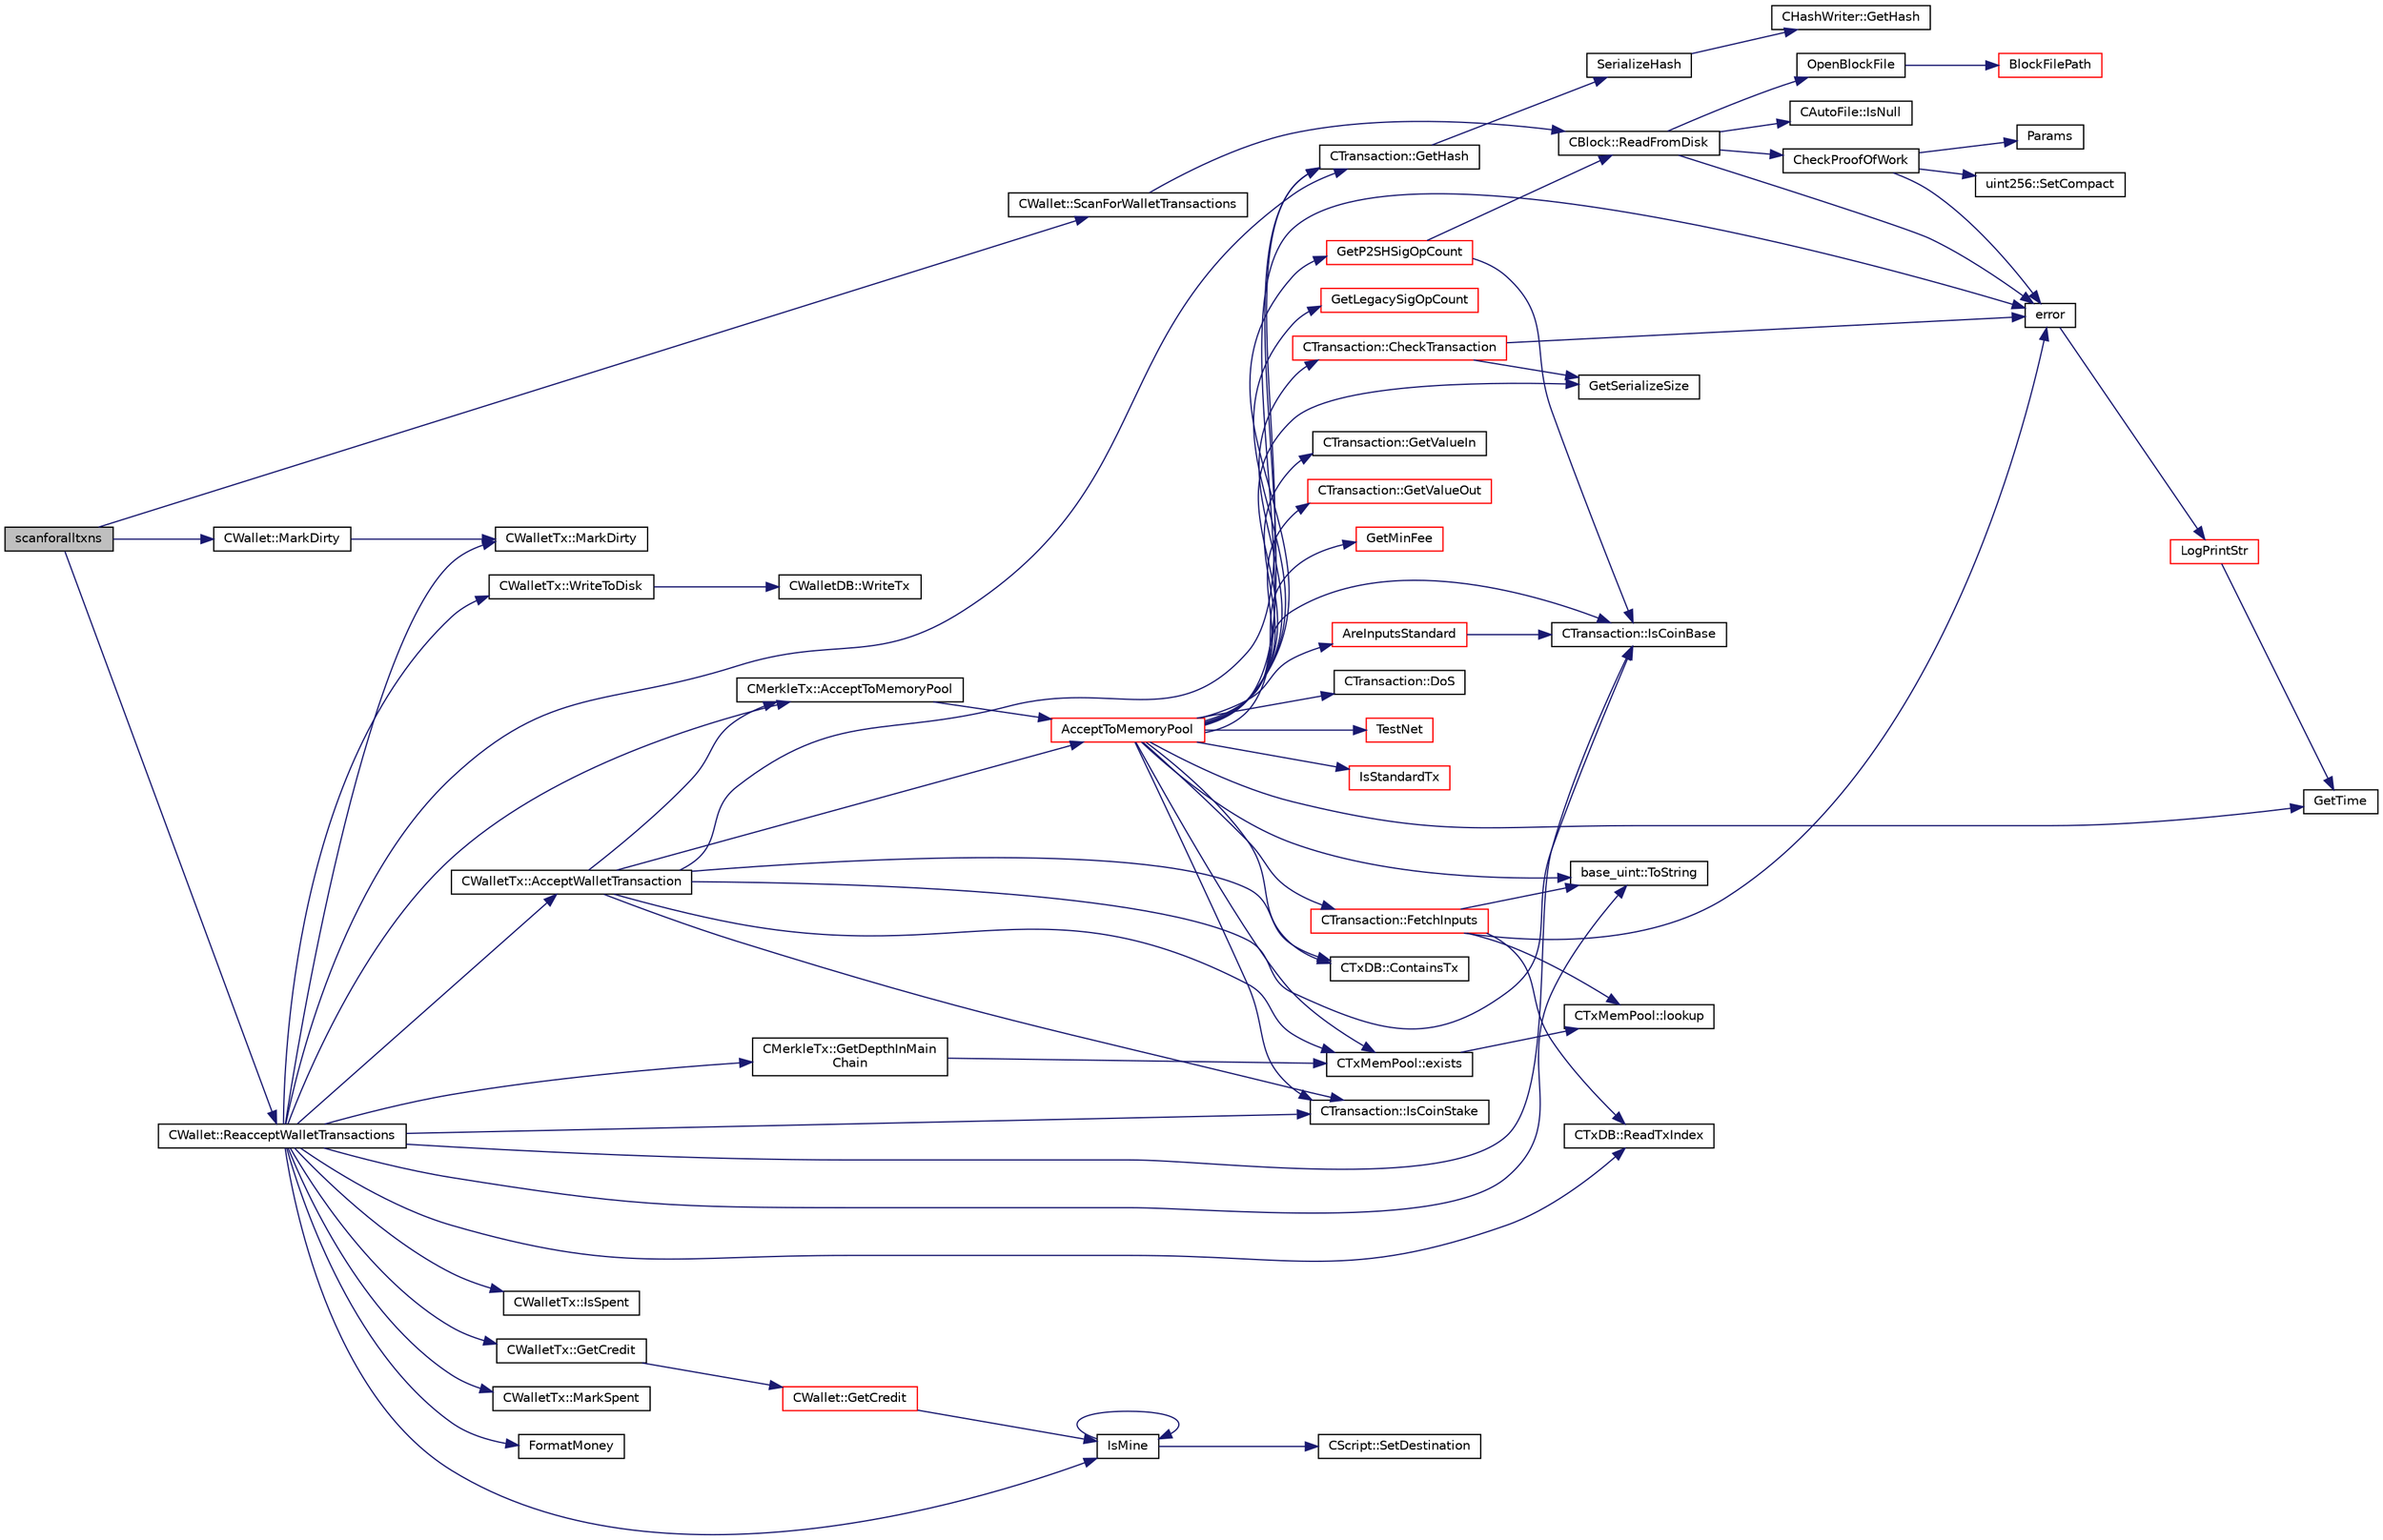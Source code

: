 digraph "scanforalltxns"
{
  edge [fontname="Helvetica",fontsize="10",labelfontname="Helvetica",labelfontsize="10"];
  node [fontname="Helvetica",fontsize="10",shape=record];
  rankdir="LR";
  Node1403 [label="scanforalltxns",height=0.2,width=0.4,color="black", fillcolor="grey75", style="filled", fontcolor="black"];
  Node1403 -> Node1404 [color="midnightblue",fontsize="10",style="solid",fontname="Helvetica"];
  Node1404 [label="CWallet::MarkDirty",height=0.2,width=0.4,color="black", fillcolor="white", style="filled",URL="$d2/de5/class_c_wallet.html#a26fd9a9f48230daf346500d2afb6115e"];
  Node1404 -> Node1405 [color="midnightblue",fontsize="10",style="solid",fontname="Helvetica"];
  Node1405 [label="CWalletTx::MarkDirty",height=0.2,width=0.4,color="black", fillcolor="white", style="filled",URL="$d6/d53/class_c_wallet_tx.html#ac8a376bcb955e437489504dc596b43cf"];
  Node1403 -> Node1406 [color="midnightblue",fontsize="10",style="solid",fontname="Helvetica"];
  Node1406 [label="CWallet::ScanForWalletTransactions",height=0.2,width=0.4,color="black", fillcolor="white", style="filled",URL="$d2/de5/class_c_wallet.html#a979a17e80e4897ed1f4ae9a4be7c493c"];
  Node1406 -> Node1407 [color="midnightblue",fontsize="10",style="solid",fontname="Helvetica"];
  Node1407 [label="CBlock::ReadFromDisk",height=0.2,width=0.4,color="black", fillcolor="white", style="filled",URL="$d3/d51/class_c_block.html#a77a1b1e9902e1e557d762f5a5f325cd8"];
  Node1407 -> Node1408 [color="midnightblue",fontsize="10",style="solid",fontname="Helvetica"];
  Node1408 [label="OpenBlockFile",height=0.2,width=0.4,color="black", fillcolor="white", style="filled",URL="$d4/dbf/main_8h.html#acaa494f20aefb99c5f5f9022a97d0040"];
  Node1408 -> Node1409 [color="midnightblue",fontsize="10",style="solid",fontname="Helvetica"];
  Node1409 [label="BlockFilePath",height=0.2,width=0.4,color="red", fillcolor="white", style="filled",URL="$df/d0a/main_8cpp.html#ac8bea30995cabddbc181f7c3b81340f0"];
  Node1407 -> Node1415 [color="midnightblue",fontsize="10",style="solid",fontname="Helvetica"];
  Node1415 [label="CAutoFile::IsNull",height=0.2,width=0.4,color="black", fillcolor="white", style="filled",URL="$df/dc9/class_c_auto_file.html#a7fd47268b6d85a89acafdb73559f8e78",tooltip="Return true if the wrapped FILE* is NULL, false otherwise. "];
  Node1407 -> Node1416 [color="midnightblue",fontsize="10",style="solid",fontname="Helvetica"];
  Node1416 [label="error",height=0.2,width=0.4,color="black", fillcolor="white", style="filled",URL="$d8/d3c/util_8h.html#af8985880cf4ef26df0a5aa2ffcb76662"];
  Node1416 -> Node1417 [color="midnightblue",fontsize="10",style="solid",fontname="Helvetica"];
  Node1417 [label="LogPrintStr",height=0.2,width=0.4,color="red", fillcolor="white", style="filled",URL="$d8/d3c/util_8h.html#afd4c3002b2797c0560adddb6af3ca1da"];
  Node1417 -> Node1420 [color="midnightblue",fontsize="10",style="solid",fontname="Helvetica"];
  Node1420 [label="GetTime",height=0.2,width=0.4,color="black", fillcolor="white", style="filled",URL="$df/d2d/util_8cpp.html#a46fac5fba8ba905b5f9acb364f5d8c6f"];
  Node1407 -> Node1421 [color="midnightblue",fontsize="10",style="solid",fontname="Helvetica"];
  Node1421 [label="CheckProofOfWork",height=0.2,width=0.4,color="black", fillcolor="white", style="filled",URL="$d1/d08/proofs_8cpp.html#a20a76dbc6ac5b8a6e0aaef85522b1069",tooltip="Check whether a block hash satisfies the proof-of-work requirement specified by nBits. "];
  Node1421 -> Node1422 [color="midnightblue",fontsize="10",style="solid",fontname="Helvetica"];
  Node1422 [label="uint256::SetCompact",height=0.2,width=0.4,color="black", fillcolor="white", style="filled",URL="$d2/d86/classuint256.html#a54bc91c8535c43f881bba1fdb11ca7fa",tooltip="The \"compact\" format is a representation of a whole number N using an unsigned 32bit number similar t..."];
  Node1421 -> Node1411 [color="midnightblue",fontsize="10",style="solid",fontname="Helvetica"];
  Node1411 [label="Params",height=0.2,width=0.4,color="black", fillcolor="white", style="filled",URL="$df/dbf/chainparams_8cpp.html#ace5c5b706d71a324a417dd2db394fd4a",tooltip="Return the currently selected parameters. "];
  Node1421 -> Node1416 [color="midnightblue",fontsize="10",style="solid",fontname="Helvetica"];
  Node1403 -> Node1423 [color="midnightblue",fontsize="10",style="solid",fontname="Helvetica"];
  Node1423 [label="CWallet::ReacceptWalletTransactions",height=0.2,width=0.4,color="black", fillcolor="white", style="filled",URL="$d2/de5/class_c_wallet.html#a796c23450c8482e10e0c75ae5c1fa8ed"];
  Node1423 -> Node1424 [color="midnightblue",fontsize="10",style="solid",fontname="Helvetica"];
  Node1424 [label="CTransaction::GetHash",height=0.2,width=0.4,color="black", fillcolor="white", style="filled",URL="$df/d43/class_c_transaction.html#a0b46d80e82ca324e82c2ce3fc1492bfa"];
  Node1424 -> Node1425 [color="midnightblue",fontsize="10",style="solid",fontname="Helvetica"];
  Node1425 [label="SerializeHash",height=0.2,width=0.4,color="black", fillcolor="white", style="filled",URL="$db/dfb/hash_8h.html#a6de694e43f17c62025c6883965b65e63"];
  Node1425 -> Node1426 [color="midnightblue",fontsize="10",style="solid",fontname="Helvetica"];
  Node1426 [label="CHashWriter::GetHash",height=0.2,width=0.4,color="black", fillcolor="white", style="filled",URL="$d2/def/class_c_hash_writer.html#ae94a937211502eabf19477630090093a"];
  Node1423 -> Node1427 [color="midnightblue",fontsize="10",style="solid",fontname="Helvetica"];
  Node1427 [label="CMerkleTx::GetDepthInMain\lChain",height=0.2,width=0.4,color="black", fillcolor="white", style="filled",URL="$d1/dff/class_c_merkle_tx.html#a887a9f1a0b7fc64b43e42cec76b38ef9"];
  Node1427 -> Node1428 [color="midnightblue",fontsize="10",style="solid",fontname="Helvetica"];
  Node1428 [label="CTxMemPool::exists",height=0.2,width=0.4,color="black", fillcolor="white", style="filled",URL="$db/d98/class_c_tx_mem_pool.html#a8b7a13b5289ab839d4460f41a7da9789"];
  Node1428 -> Node1429 [color="midnightblue",fontsize="10",style="solid",fontname="Helvetica"];
  Node1429 [label="CTxMemPool::lookup",height=0.2,width=0.4,color="black", fillcolor="white", style="filled",URL="$db/d98/class_c_tx_mem_pool.html#ad6d9966cdeb4b6586f7186e709b4e77e"];
  Node1423 -> Node1430 [color="midnightblue",fontsize="10",style="solid",fontname="Helvetica"];
  Node1430 [label="CTransaction::IsCoinBase",height=0.2,width=0.4,color="black", fillcolor="white", style="filled",URL="$df/d43/class_c_transaction.html#a96256e8ac1bf79ad9c057e48c41132dd"];
  Node1423 -> Node1431 [color="midnightblue",fontsize="10",style="solid",fontname="Helvetica"];
  Node1431 [label="CMerkleTx::AcceptToMemoryPool",height=0.2,width=0.4,color="black", fillcolor="white", style="filled",URL="$d1/dff/class_c_merkle_tx.html#a61126e811a53b941b3efdf5a4e83db90"];
  Node1431 -> Node1432 [color="midnightblue",fontsize="10",style="solid",fontname="Helvetica"];
  Node1432 [label="AcceptToMemoryPool",height=0.2,width=0.4,color="red", fillcolor="white", style="filled",URL="$df/d0a/main_8cpp.html#a07799013ae532c6cb1ec11b02f096990",tooltip="(try to) add transaction to memory pool "];
  Node1432 -> Node1433 [color="midnightblue",fontsize="10",style="solid",fontname="Helvetica"];
  Node1433 [label="CTransaction::CheckTransaction",height=0.2,width=0.4,color="red", fillcolor="white", style="filled",URL="$df/d43/class_c_transaction.html#a2104329681e2749baeeaaf47c0af482d"];
  Node1433 -> Node1416 [color="midnightblue",fontsize="10",style="solid",fontname="Helvetica"];
  Node1433 -> Node1434 [color="midnightblue",fontsize="10",style="solid",fontname="Helvetica"];
  Node1434 [label="GetSerializeSize",height=0.2,width=0.4,color="black", fillcolor="white", style="filled",URL="$df/d9d/serialize_8h.html#a48239e478ae730373d1984fe304ca025"];
  Node1432 -> Node1416 [color="midnightblue",fontsize="10",style="solid",fontname="Helvetica"];
  Node1432 -> Node1430 [color="midnightblue",fontsize="10",style="solid",fontname="Helvetica"];
  Node1432 -> Node1438 [color="midnightblue",fontsize="10",style="solid",fontname="Helvetica"];
  Node1438 [label="CTransaction::DoS",height=0.2,width=0.4,color="black", fillcolor="white", style="filled",URL="$df/d43/class_c_transaction.html#ae5f57b4b90e5a179bb359bdf72fba753"];
  Node1432 -> Node1439 [color="midnightblue",fontsize="10",style="solid",fontname="Helvetica"];
  Node1439 [label="CTransaction::IsCoinStake",height=0.2,width=0.4,color="black", fillcolor="white", style="filled",URL="$df/d43/class_c_transaction.html#ace4278a41a296d40dcf5fb2b9cf007ec"];
  Node1432 -> Node1440 [color="midnightblue",fontsize="10",style="solid",fontname="Helvetica"];
  Node1440 [label="TestNet",height=0.2,width=0.4,color="red", fillcolor="white", style="filled",URL="$d7/ddb/chainparams_8h.html#abc8c1af875107f5eac0f327bd3b8363d"];
  Node1432 -> Node1442 [color="midnightblue",fontsize="10",style="solid",fontname="Helvetica"];
  Node1442 [label="IsStandardTx",height=0.2,width=0.4,color="red", fillcolor="white", style="filled",URL="$df/d0a/main_8cpp.html#acd163a09d0e4384ebe85dead57730dd7"];
  Node1432 -> Node1424 [color="midnightblue",fontsize="10",style="solid",fontname="Helvetica"];
  Node1432 -> Node1428 [color="midnightblue",fontsize="10",style="solid",fontname="Helvetica"];
  Node1432 -> Node1461 [color="midnightblue",fontsize="10",style="solid",fontname="Helvetica"];
  Node1461 [label="CTxDB::ContainsTx",height=0.2,width=0.4,color="black", fillcolor="white", style="filled",URL="$d9/d8d/class_c_tx_d_b.html#a09b87317101ed16b6ad99794279f4c2d"];
  Node1432 -> Node1462 [color="midnightblue",fontsize="10",style="solid",fontname="Helvetica"];
  Node1462 [label="CTransaction::FetchInputs",height=0.2,width=0.4,color="red", fillcolor="white", style="filled",URL="$df/d43/class_c_transaction.html#a5a4967303d3b588a120687f3ed1f4b0a",tooltip="Fetch from memory and/or disk. "];
  Node1462 -> Node1463 [color="midnightblue",fontsize="10",style="solid",fontname="Helvetica"];
  Node1463 [label="CTxDB::ReadTxIndex",height=0.2,width=0.4,color="black", fillcolor="white", style="filled",URL="$d9/d8d/class_c_tx_d_b.html#a8a138e5dcc3ef98991abaa16eaa8ddeb"];
  Node1462 -> Node1416 [color="midnightblue",fontsize="10",style="solid",fontname="Helvetica"];
  Node1462 -> Node1464 [color="midnightblue",fontsize="10",style="solid",fontname="Helvetica"];
  Node1464 [label="base_uint::ToString",height=0.2,width=0.4,color="black", fillcolor="white", style="filled",URL="$da/df7/classbase__uint.html#acccba4d9d51a0c36261718ca0cbb293b"];
  Node1462 -> Node1429 [color="midnightblue",fontsize="10",style="solid",fontname="Helvetica"];
  Node1432 -> Node1464 [color="midnightblue",fontsize="10",style="solid",fontname="Helvetica"];
  Node1432 -> Node1466 [color="midnightblue",fontsize="10",style="solid",fontname="Helvetica"];
  Node1466 [label="AreInputsStandard",height=0.2,width=0.4,color="red", fillcolor="white", style="filled",URL="$df/d0a/main_8cpp.html#a29901e539b487e09c90ff90c7560bd9d",tooltip="Check for standard transaction types. "];
  Node1466 -> Node1430 [color="midnightblue",fontsize="10",style="solid",fontname="Helvetica"];
  Node1432 -> Node1530 [color="midnightblue",fontsize="10",style="solid",fontname="Helvetica"];
  Node1530 [label="GetLegacySigOpCount",height=0.2,width=0.4,color="red", fillcolor="white", style="filled",URL="$df/d0a/main_8cpp.html#ad2eaf4f8542c12ea9ee1183609cc6d1a",tooltip="Count ECDSA signature operations the old-fashioned (pre-0.6) way. "];
  Node1432 -> Node1532 [color="midnightblue",fontsize="10",style="solid",fontname="Helvetica"];
  Node1532 [label="GetP2SHSigOpCount",height=0.2,width=0.4,color="red", fillcolor="white", style="filled",URL="$df/d0a/main_8cpp.html#a519cfd439598a8bf64fe5503aa74cfcb",tooltip="Count ECDSA signature operations in pay-to-script-hash inputs. "];
  Node1532 -> Node1430 [color="midnightblue",fontsize="10",style="solid",fontname="Helvetica"];
  Node1532 -> Node1407 [color="midnightblue",fontsize="10",style="solid",fontname="Helvetica"];
  Node1432 -> Node1537 [color="midnightblue",fontsize="10",style="solid",fontname="Helvetica"];
  Node1537 [label="CTransaction::GetValueIn",height=0.2,width=0.4,color="black", fillcolor="white", style="filled",URL="$df/d43/class_c_transaction.html#a50051cce0d44bc4ea2018625101dc1b6",tooltip="Amount of ions coming in to this transaction Note that lightweight clients may not know anything besi..."];
  Node1432 -> Node1538 [color="midnightblue",fontsize="10",style="solid",fontname="Helvetica"];
  Node1538 [label="CTransaction::GetValueOut",height=0.2,width=0.4,color="red", fillcolor="white", style="filled",URL="$df/d43/class_c_transaction.html#a9ce7d94c68adb37627d82669b83a7c59",tooltip="Amount of ions spent by this transaction. "];
  Node1432 -> Node1434 [color="midnightblue",fontsize="10",style="solid",fontname="Helvetica"];
  Node1432 -> Node1539 [color="midnightblue",fontsize="10",style="solid",fontname="Helvetica"];
  Node1539 [label="GetMinFee",height=0.2,width=0.4,color="red", fillcolor="white", style="filled",URL="$df/d0a/main_8cpp.html#a95215e52b78d3270b416dc7b83a306fe"];
  Node1432 -> Node1420 [color="midnightblue",fontsize="10",style="solid",fontname="Helvetica"];
  Node1423 -> Node1548 [color="midnightblue",fontsize="10",style="solid",fontname="Helvetica"];
  Node1548 [label="CWalletTx::IsSpent",height=0.2,width=0.4,color="black", fillcolor="white", style="filled",URL="$d6/d53/class_c_wallet_tx.html#a6b01c779a9ddc9d3554b7ec1b770f512"];
  Node1423 -> Node1439 [color="midnightblue",fontsize="10",style="solid",fontname="Helvetica"];
  Node1423 -> Node1463 [color="midnightblue",fontsize="10",style="solid",fontname="Helvetica"];
  Node1423 -> Node1549 [color="midnightblue",fontsize="10",style="solid",fontname="Helvetica"];
  Node1549 [label="IsMine",height=0.2,width=0.4,color="black", fillcolor="white", style="filled",URL="$dd/d0f/script_8cpp.html#adc59cf67d903c1ba1ef225561b85bfce"];
  Node1549 -> Node1550 [color="midnightblue",fontsize="10",style="solid",fontname="Helvetica"];
  Node1550 [label="CScript::SetDestination",height=0.2,width=0.4,color="black", fillcolor="white", style="filled",URL="$d9/d4b/class_c_script.html#ad1b5a9077241aa06116040c4f1b7c31e"];
  Node1549 -> Node1549 [color="midnightblue",fontsize="10",style="solid",fontname="Helvetica"];
  Node1423 -> Node1551 [color="midnightblue",fontsize="10",style="solid",fontname="Helvetica"];
  Node1551 [label="CWalletTx::MarkSpent",height=0.2,width=0.4,color="black", fillcolor="white", style="filled",URL="$d6/d53/class_c_wallet_tx.html#af2fc13459e324ad2b3f7c9914d86e7c8"];
  Node1423 -> Node1552 [color="midnightblue",fontsize="10",style="solid",fontname="Helvetica"];
  Node1552 [label="FormatMoney",height=0.2,width=0.4,color="black", fillcolor="white", style="filled",URL="$df/d2d/util_8cpp.html#a3293aaba439017a99a494cbf39fb5681"];
  Node1423 -> Node1553 [color="midnightblue",fontsize="10",style="solid",fontname="Helvetica"];
  Node1553 [label="CWalletTx::GetCredit",height=0.2,width=0.4,color="black", fillcolor="white", style="filled",URL="$d6/d53/class_c_wallet_tx.html#a176e9ecbafbee27d604acbab9804885d"];
  Node1553 -> Node1554 [color="midnightblue",fontsize="10",style="solid",fontname="Helvetica"];
  Node1554 [label="CWallet::GetCredit",height=0.2,width=0.4,color="red", fillcolor="white", style="filled",URL="$d2/de5/class_c_wallet.html#aa60b69c7d4ea6063ed83b13d7c6fe695"];
  Node1554 -> Node1549 [color="midnightblue",fontsize="10",style="solid",fontname="Helvetica"];
  Node1423 -> Node1464 [color="midnightblue",fontsize="10",style="solid",fontname="Helvetica"];
  Node1423 -> Node1405 [color="midnightblue",fontsize="10",style="solid",fontname="Helvetica"];
  Node1423 -> Node1555 [color="midnightblue",fontsize="10",style="solid",fontname="Helvetica"];
  Node1555 [label="CWalletTx::WriteToDisk",height=0.2,width=0.4,color="black", fillcolor="white", style="filled",URL="$d6/d53/class_c_wallet_tx.html#ada0e71d717dd360faf047de54eef4942"];
  Node1555 -> Node1556 [color="midnightblue",fontsize="10",style="solid",fontname="Helvetica"];
  Node1556 [label="CWalletDB::WriteTx",height=0.2,width=0.4,color="black", fillcolor="white", style="filled",URL="$d4/d90/class_c_wallet_d_b.html#a76d2ca02898221ab66df5d5f7491164e"];
  Node1423 -> Node1557 [color="midnightblue",fontsize="10",style="solid",fontname="Helvetica"];
  Node1557 [label="CWalletTx::AcceptWalletTransaction",height=0.2,width=0.4,color="black", fillcolor="white", style="filled",URL="$d6/d53/class_c_wallet_tx.html#af6d1a5a731bb69e1d94de84eb6fd15a5"];
  Node1557 -> Node1430 [color="midnightblue",fontsize="10",style="solid",fontname="Helvetica"];
  Node1557 -> Node1439 [color="midnightblue",fontsize="10",style="solid",fontname="Helvetica"];
  Node1557 -> Node1424 [color="midnightblue",fontsize="10",style="solid",fontname="Helvetica"];
  Node1557 -> Node1428 [color="midnightblue",fontsize="10",style="solid",fontname="Helvetica"];
  Node1557 -> Node1461 [color="midnightblue",fontsize="10",style="solid",fontname="Helvetica"];
  Node1557 -> Node1431 [color="midnightblue",fontsize="10",style="solid",fontname="Helvetica"];
  Node1557 -> Node1432 [color="midnightblue",fontsize="10",style="solid",fontname="Helvetica"];
}
